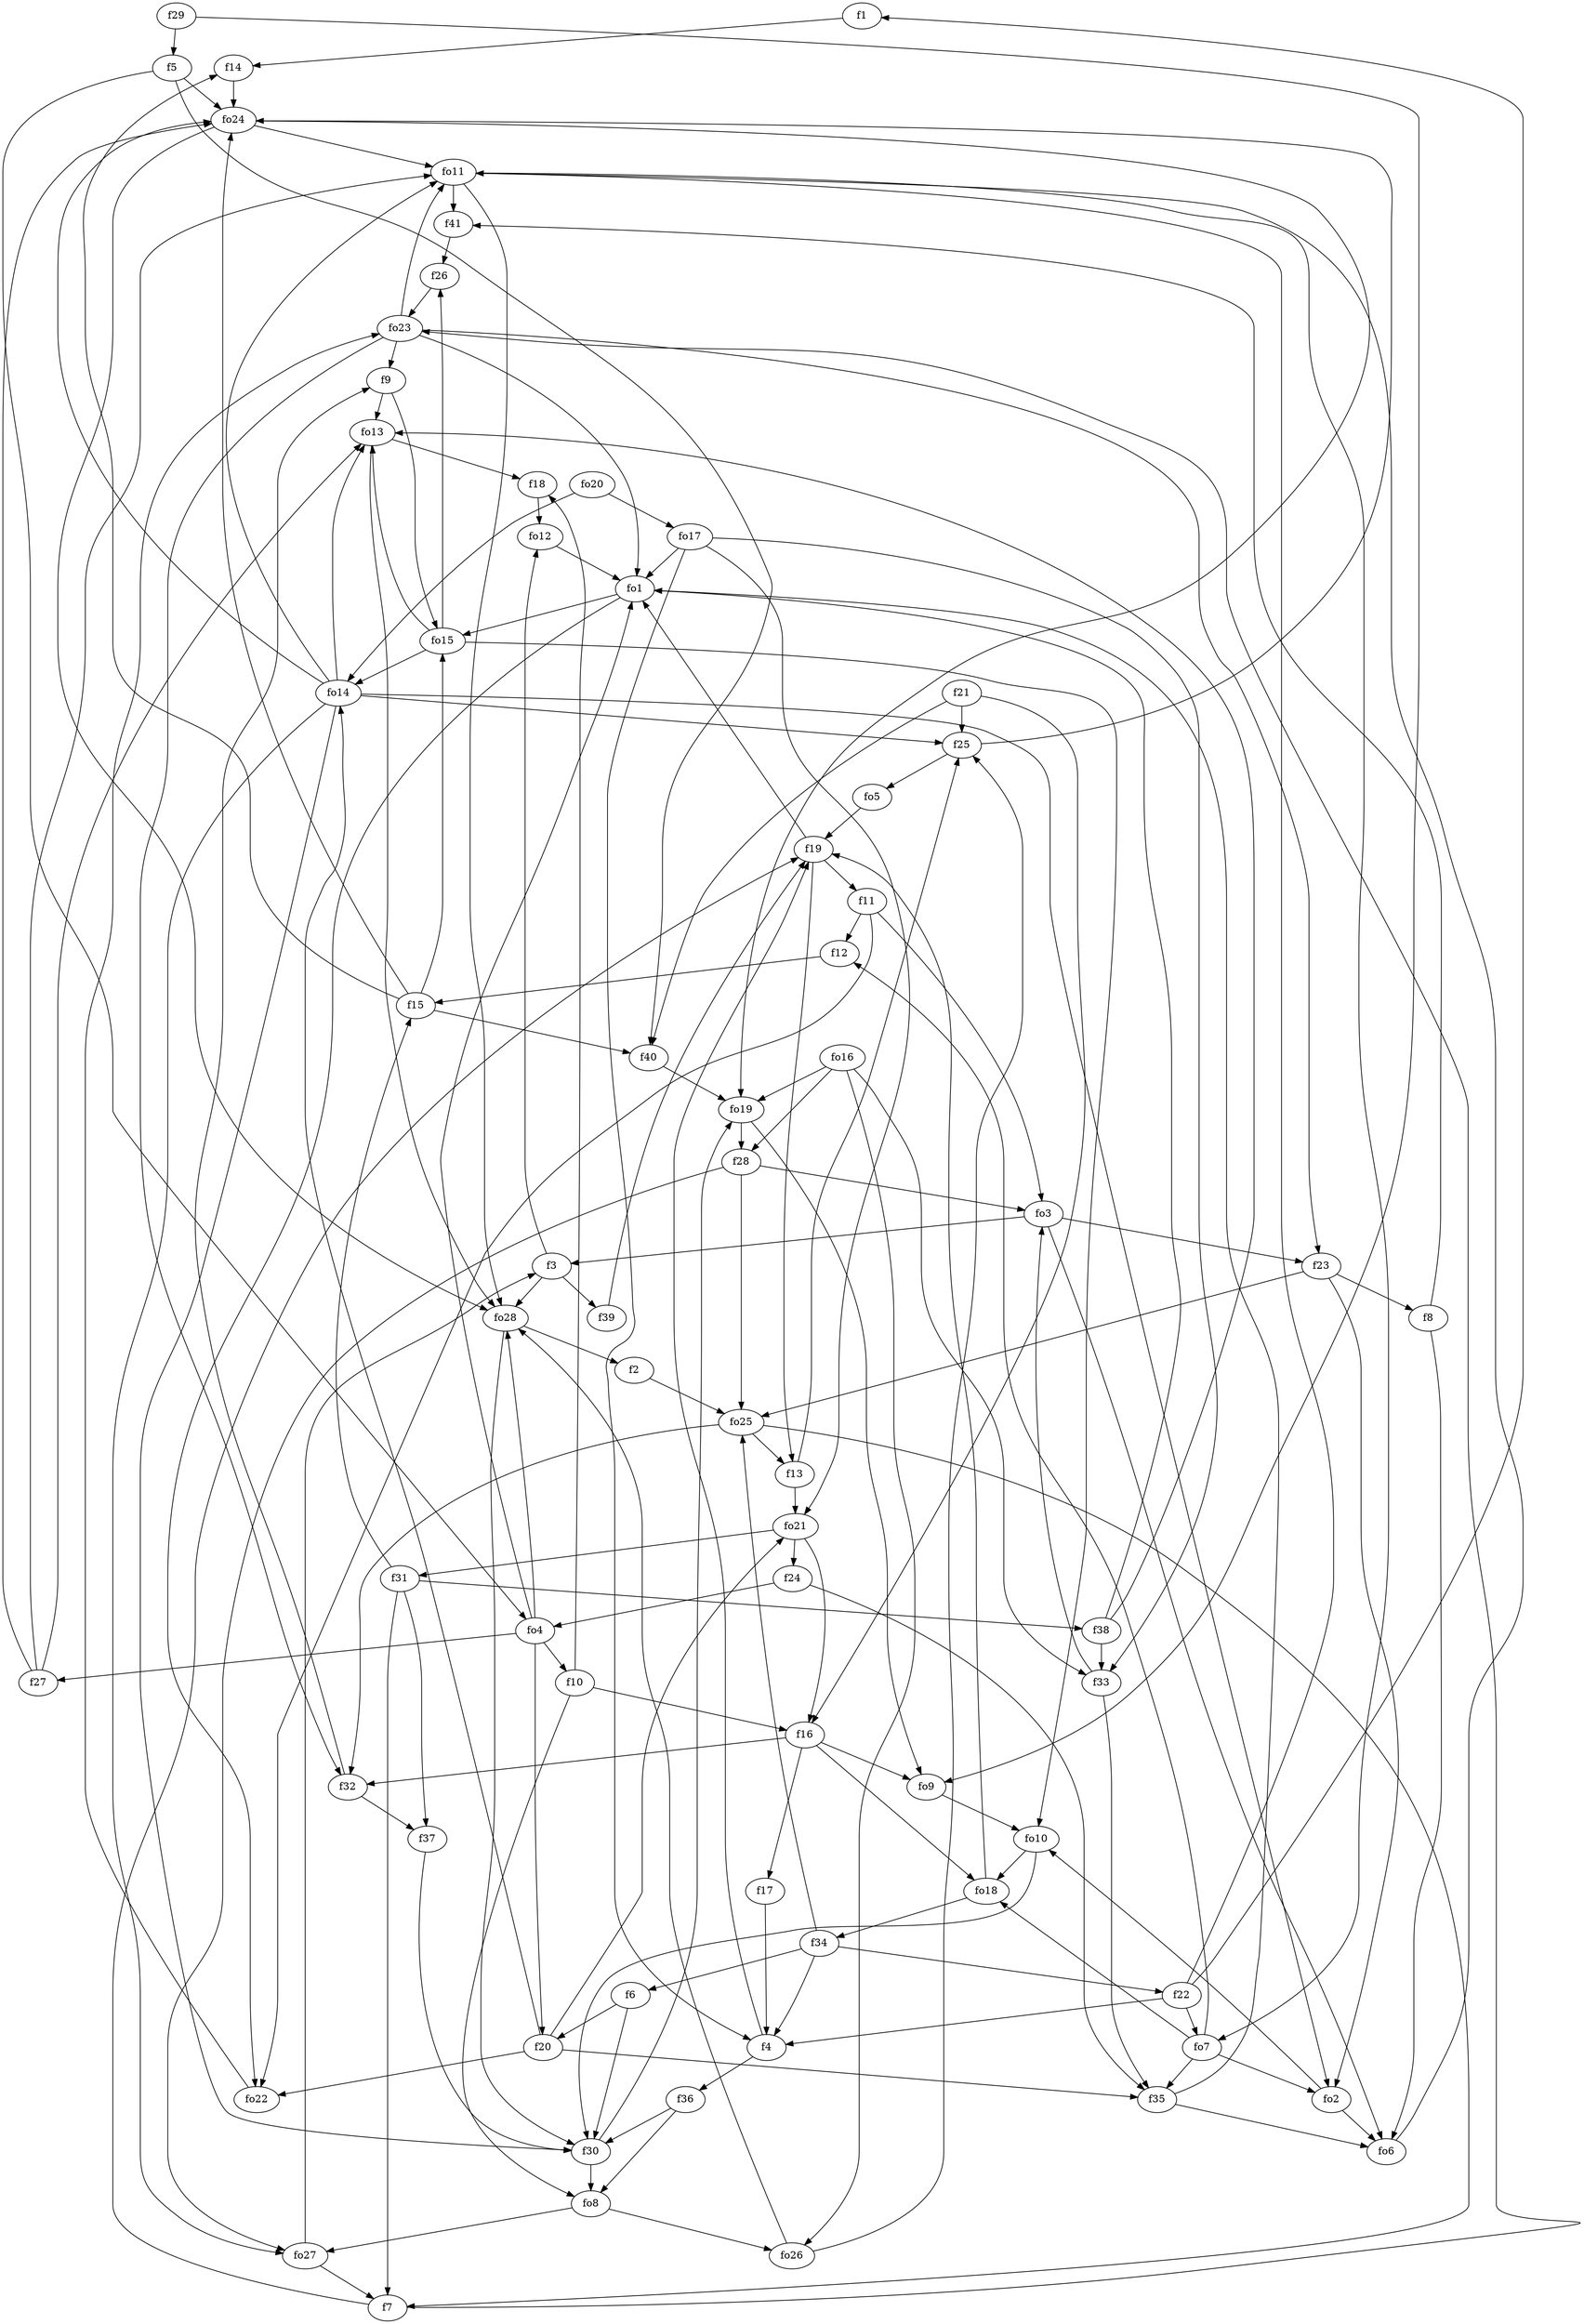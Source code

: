 strict digraph  {
f1;
f2;
f3;
f4;
f5;
f6;
f7;
f8;
f9;
f10;
f11;
f12;
f13;
f14;
f15;
f16;
f17;
f18;
f19;
f20;
f21;
f22;
f23;
f24;
f25;
f26;
f27;
f28;
f29;
f30;
f31;
f32;
f33;
f34;
f35;
f36;
f37;
f38;
f39;
f40;
f41;
fo1;
fo2;
fo3;
fo4;
fo5;
fo6;
fo7;
fo8;
fo9;
fo10;
fo11;
fo12;
fo13;
fo14;
fo15;
fo16;
fo17;
fo18;
fo19;
fo20;
fo21;
fo22;
fo23;
fo24;
fo25;
fo26;
fo27;
fo28;
f1 -> f14  [weight=2];
f2 -> fo25  [weight=2];
f3 -> f39  [weight=2];
f3 -> fo12  [weight=2];
f3 -> fo28  [weight=2];
f4 -> f19  [weight=2];
f4 -> f36  [weight=2];
f5 -> fo24  [weight=2];
f5 -> f40  [weight=2];
f5 -> fo4  [weight=2];
f6 -> f20  [weight=2];
f6 -> f30  [weight=2];
f7 -> f19  [weight=2];
f7 -> fo23  [weight=2];
f8 -> fo6  [weight=2];
f8 -> f41  [weight=2];
f9 -> fo13  [weight=2];
f9 -> fo15  [weight=2];
f10 -> fo8  [weight=2];
f10 -> f18  [weight=2];
f10 -> f16  [weight=2];
f11 -> fo22  [weight=2];
f11 -> f12  [weight=2];
f11 -> fo3  [weight=2];
f12 -> f15  [weight=2];
f13 -> f25  [weight=2];
f13 -> fo21  [weight=2];
f14 -> fo24  [weight=2];
f15 -> fo15  [weight=2];
f15 -> f40  [weight=2];
f15 -> f14  [weight=2];
f15 -> fo24  [weight=2];
f16 -> f17  [weight=2];
f16 -> fo9  [weight=2];
f16 -> fo18  [weight=2];
f16 -> f32  [weight=2];
f17 -> f4  [weight=2];
f18 -> fo12  [weight=2];
f19 -> f11  [weight=2];
f19 -> fo1  [weight=2];
f19 -> f13  [weight=2];
f20 -> fo22  [weight=2];
f20 -> f35  [weight=2];
f20 -> fo14  [weight=2];
f20 -> fo21  [weight=2];
f21 -> f40  [weight=2];
f21 -> f25  [weight=2];
f21 -> f16  [weight=2];
f22 -> f1  [weight=2];
f22 -> fo11  [weight=2];
f22 -> fo7  [weight=2];
f22 -> f4  [weight=2];
f23 -> f8  [weight=2];
f23 -> fo2  [weight=2];
f23 -> fo25  [weight=2];
f24 -> fo4  [weight=2];
f24 -> f35  [weight=2];
f25 -> fo5  [weight=2];
f25 -> fo24  [weight=2];
f26 -> fo23  [weight=2];
f27 -> fo11  [weight=2];
f27 -> fo24  [weight=2];
f27 -> fo13  [weight=2];
f28 -> fo25  [weight=2];
f28 -> fo27  [weight=2];
f28 -> fo3  [weight=2];
f29 -> f5  [weight=2];
f29 -> fo9  [weight=2];
f30 -> fo19  [weight=2];
f30 -> fo8  [weight=2];
f31 -> f38  [weight=2];
f31 -> f7  [weight=2];
f31 -> f37  [weight=2];
f31 -> f15  [weight=2];
f32 -> f37  [weight=2];
f32 -> f9  [weight=2];
f33 -> fo3  [weight=2];
f33 -> f35  [weight=2];
f34 -> fo25  [weight=2];
f34 -> f22  [weight=2];
f34 -> f6  [weight=2];
f34 -> f4  [weight=2];
f35 -> fo1  [weight=2];
f35 -> fo6  [weight=2];
f36 -> fo8  [weight=2];
f36 -> f30  [weight=2];
f37 -> f30  [weight=2];
f38 -> fo13  [weight=2];
f38 -> f33  [weight=2];
f38 -> fo1  [weight=2];
f39 -> f19  [weight=2];
f40 -> fo19  [weight=2];
f41 -> f26  [weight=2];
fo1 -> fo15  [weight=2];
fo1 -> fo22  [weight=2];
fo2 -> fo10  [weight=2];
fo2 -> fo6  [weight=2];
fo3 -> f23  [weight=2];
fo3 -> f3  [weight=2];
fo3 -> fo6  [weight=2];
fo4 -> fo28  [weight=2];
fo4 -> fo1  [weight=2];
fo4 -> f20  [weight=2];
fo4 -> f27  [weight=2];
fo4 -> f10  [weight=2];
fo5 -> f19  [weight=2];
fo6 -> fo11  [weight=2];
fo7 -> fo18  [weight=2];
fo7 -> f35  [weight=2];
fo7 -> f12  [weight=2];
fo7 -> fo2  [weight=2];
fo8 -> fo26  [weight=2];
fo8 -> fo27  [weight=2];
fo9 -> fo10  [weight=2];
fo10 -> f30  [weight=2];
fo10 -> fo18  [weight=2];
fo11 -> fo7  [weight=2];
fo11 -> f41  [weight=2];
fo11 -> fo28  [weight=2];
fo12 -> fo1  [weight=2];
fo13 -> f18  [weight=2];
fo13 -> fo28  [weight=2];
fo14 -> fo13  [weight=2];
fo14 -> f30  [weight=2];
fo14 -> fo11  [weight=2];
fo14 -> fo24  [weight=2];
fo14 -> fo27  [weight=2];
fo14 -> f25  [weight=2];
fo14 -> fo2  [weight=2];
fo15 -> f26  [weight=2];
fo15 -> fo10  [weight=2];
fo15 -> fo14  [weight=2];
fo15 -> fo13  [weight=2];
fo16 -> fo26  [weight=2];
fo16 -> f33  [weight=2];
fo16 -> fo19  [weight=2];
fo16 -> f28  [weight=2];
fo17 -> fo21  [weight=2];
fo17 -> f33  [weight=2];
fo17 -> fo1  [weight=2];
fo17 -> f4  [weight=2];
fo18 -> f34  [weight=2];
fo18 -> f19  [weight=2];
fo19 -> f28  [weight=2];
fo19 -> fo9  [weight=2];
fo20 -> fo17  [weight=2];
fo20 -> fo14  [weight=2];
fo21 -> f24  [weight=2];
fo21 -> f31  [weight=2];
fo21 -> f16  [weight=2];
fo22 -> fo23  [weight=2];
fo23 -> fo11  [weight=2];
fo23 -> f23  [weight=2];
fo23 -> f32  [weight=2];
fo23 -> f9  [weight=2];
fo23 -> fo1  [weight=2];
fo24 -> fo11  [weight=2];
fo24 -> fo28  [weight=2];
fo24 -> fo19  [weight=2];
fo25 -> f13  [weight=2];
fo25 -> f7  [weight=2];
fo25 -> f32  [weight=2];
fo26 -> fo28  [weight=2];
fo26 -> f25  [weight=2];
fo27 -> f3  [weight=2];
fo27 -> f7  [weight=2];
fo28 -> f2  [weight=2];
fo28 -> f30  [weight=2];
}
